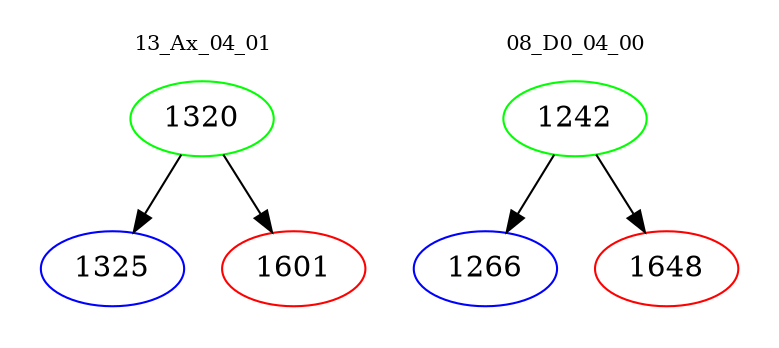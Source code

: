 digraph{
subgraph cluster_0 {
color = white
label = "13_Ax_04_01";
fontsize=10;
T0_1320 [label="1320", color="green"]
T0_1320 -> T0_1325 [color="black"]
T0_1325 [label="1325", color="blue"]
T0_1320 -> T0_1601 [color="black"]
T0_1601 [label="1601", color="red"]
}
subgraph cluster_1 {
color = white
label = "08_D0_04_00";
fontsize=10;
T1_1242 [label="1242", color="green"]
T1_1242 -> T1_1266 [color="black"]
T1_1266 [label="1266", color="blue"]
T1_1242 -> T1_1648 [color="black"]
T1_1648 [label="1648", color="red"]
}
}
